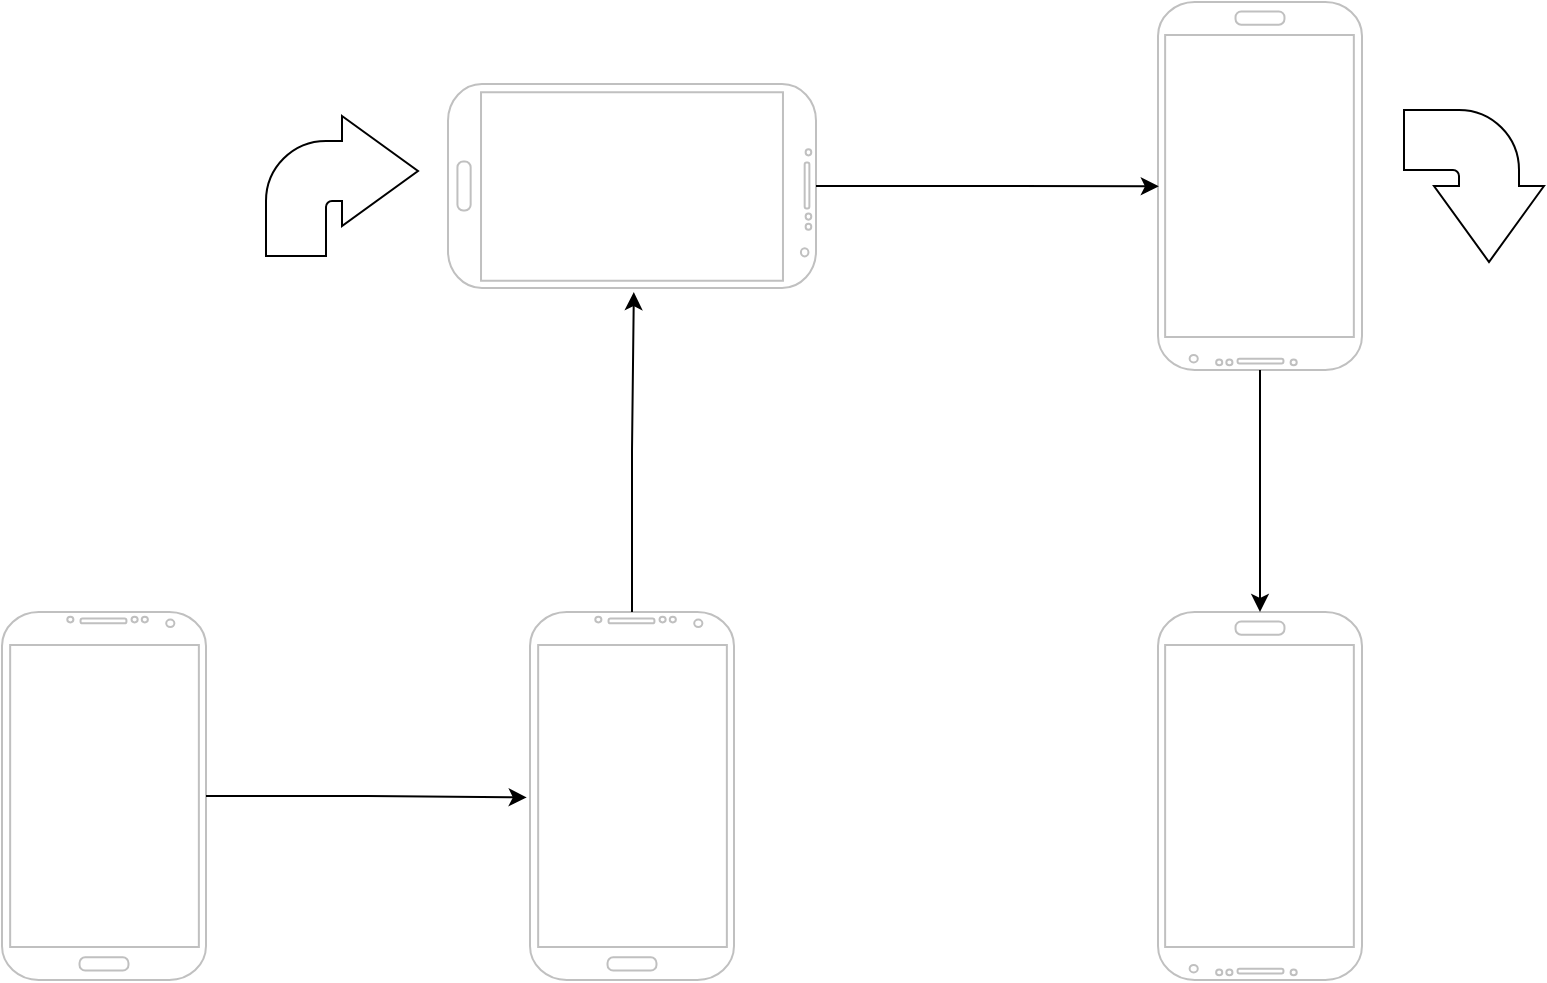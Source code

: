 <mxfile version="24.4.0" type="device">
  <diagram name="Page-1" id="MyyJqvq-qs034QDVL0uh">
    <mxGraphModel dx="1050" dy="621" grid="0" gridSize="10" guides="1" tooltips="1" connect="1" arrows="1" fold="1" page="1" pageScale="1" pageWidth="1100" pageHeight="1700" math="0" shadow="0">
      <root>
        <mxCell id="0" />
        <mxCell id="1" parent="0" />
        <mxCell id="DSnQY2jXoDw1UngwynXP-1" value="" style="verticalLabelPosition=bottom;verticalAlign=top;html=1;shadow=0;dashed=0;strokeWidth=1;shape=mxgraph.android.phone2;strokeColor=#c0c0c0;" vertex="1" parent="1">
          <mxGeometry x="130" y="376" width="102" height="184" as="geometry" />
        </mxCell>
        <mxCell id="DSnQY2jXoDw1UngwynXP-2" value="" style="verticalLabelPosition=bottom;verticalAlign=top;html=1;shadow=0;dashed=0;strokeWidth=1;shape=mxgraph.android.phone2;strokeColor=#c0c0c0;" vertex="1" parent="1">
          <mxGeometry x="394" y="376" width="102" height="184" as="geometry" />
        </mxCell>
        <mxCell id="DSnQY2jXoDw1UngwynXP-3" value="" style="verticalLabelPosition=bottom;verticalAlign=top;html=1;shadow=0;dashed=0;strokeWidth=1;shape=mxgraph.android.phone2;strokeColor=#c0c0c0;rotation=90;" vertex="1" parent="1">
          <mxGeometry x="394" y="71" width="102" height="184" as="geometry" />
        </mxCell>
        <mxCell id="DSnQY2jXoDw1UngwynXP-4" value="" style="verticalLabelPosition=bottom;verticalAlign=top;html=1;shadow=0;dashed=0;strokeWidth=1;shape=mxgraph.android.phone2;strokeColor=#c0c0c0;rotation=-180;" vertex="1" parent="1">
          <mxGeometry x="708" y="71" width="102" height="184" as="geometry" />
        </mxCell>
        <mxCell id="DSnQY2jXoDw1UngwynXP-5" value="" style="verticalLabelPosition=bottom;verticalAlign=top;html=1;shadow=0;dashed=0;strokeWidth=1;shape=mxgraph.android.phone2;strokeColor=#c0c0c0;rotation=-180;" vertex="1" parent="1">
          <mxGeometry x="708" y="376" width="102" height="184" as="geometry" />
        </mxCell>
        <mxCell id="DSnQY2jXoDw1UngwynXP-6" style="edgeStyle=orthogonalEdgeStyle;rounded=0;orthogonalLoop=1;jettySize=auto;html=1;entryX=-0.016;entryY=0.504;entryDx=0;entryDy=0;entryPerimeter=0;" edge="1" parent="1" source="DSnQY2jXoDw1UngwynXP-1" target="DSnQY2jXoDw1UngwynXP-2">
          <mxGeometry relative="1" as="geometry" />
        </mxCell>
        <mxCell id="DSnQY2jXoDw1UngwynXP-7" style="edgeStyle=orthogonalEdgeStyle;rounded=0;orthogonalLoop=1;jettySize=auto;html=1;entryX=1.02;entryY=0.495;entryDx=0;entryDy=0;entryPerimeter=0;" edge="1" parent="1" source="DSnQY2jXoDw1UngwynXP-2" target="DSnQY2jXoDw1UngwynXP-3">
          <mxGeometry relative="1" as="geometry" />
        </mxCell>
        <mxCell id="DSnQY2jXoDw1UngwynXP-8" style="edgeStyle=orthogonalEdgeStyle;rounded=0;orthogonalLoop=1;jettySize=auto;html=1;entryX=0.996;entryY=0.499;entryDx=0;entryDy=0;entryPerimeter=0;" edge="1" parent="1" source="DSnQY2jXoDw1UngwynXP-3" target="DSnQY2jXoDw1UngwynXP-4">
          <mxGeometry relative="1" as="geometry" />
        </mxCell>
        <mxCell id="DSnQY2jXoDw1UngwynXP-9" style="edgeStyle=orthogonalEdgeStyle;rounded=0;orthogonalLoop=1;jettySize=auto;html=1;entryX=0.5;entryY=1;entryDx=0;entryDy=0;entryPerimeter=0;" edge="1" parent="1" source="DSnQY2jXoDw1UngwynXP-4" target="DSnQY2jXoDw1UngwynXP-5">
          <mxGeometry relative="1" as="geometry" />
        </mxCell>
        <mxCell id="DSnQY2jXoDw1UngwynXP-10" value="" style="html=1;shadow=0;dashed=0;align=center;verticalAlign=middle;shape=mxgraph.arrows2.bendArrow;dy=15;dx=38;notch=0;arrowHead=55;rounded=1;" vertex="1" parent="1">
          <mxGeometry x="262" y="128" width="76" height="70" as="geometry" />
        </mxCell>
        <mxCell id="DSnQY2jXoDw1UngwynXP-11" value="" style="html=1;shadow=0;dashed=0;align=center;verticalAlign=middle;shape=mxgraph.arrows2.bendArrow;dy=15;dx=38;notch=0;arrowHead=55;rounded=1;rotation=90;" vertex="1" parent="1">
          <mxGeometry x="828" y="128" width="76" height="70" as="geometry" />
        </mxCell>
      </root>
    </mxGraphModel>
  </diagram>
</mxfile>
